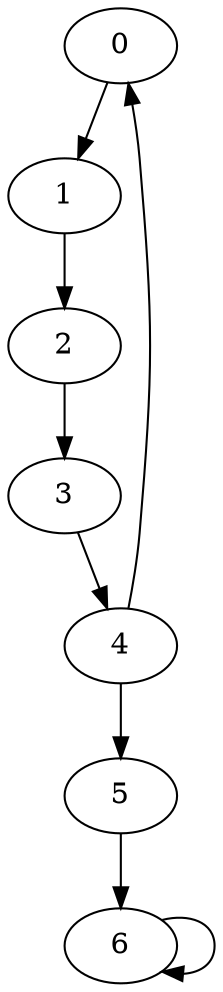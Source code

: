 digraph G {
  0 [props="p"];
  1 [props="q"];
  2;
  3 [props="z"];
  4;
  5;
  6 [props="r"];
  0 -> 1 -> 2 -> 3 -> 4 -> 5 -> 6;
  4 -> 0;
  6 -> 6;
}
